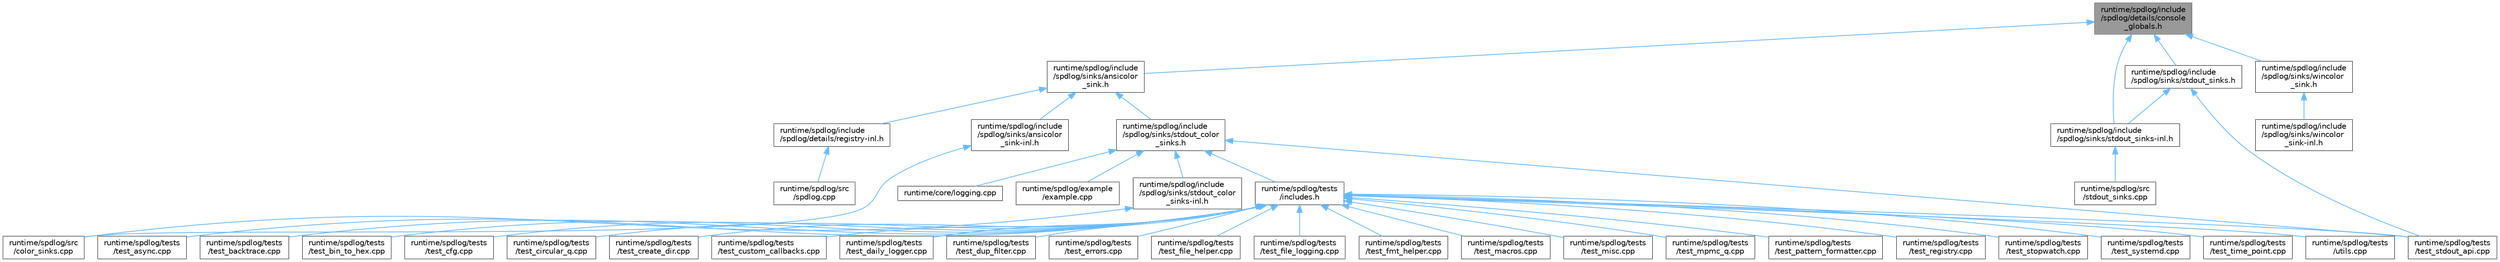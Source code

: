 digraph "runtime/spdlog/include/spdlog/details/console_globals.h"
{
 // LATEX_PDF_SIZE
  bgcolor="transparent";
  edge [fontname=Helvetica,fontsize=10,labelfontname=Helvetica,labelfontsize=10];
  node [fontname=Helvetica,fontsize=10,shape=box,height=0.2,width=0.4];
  Node1 [id="Node000001",label="runtime/spdlog/include\l/spdlog/details/console\l_globals.h",height=0.2,width=0.4,color="gray40", fillcolor="grey60", style="filled", fontcolor="black",tooltip=" "];
  Node1 -> Node2 [id="edge43_Node000001_Node000002",dir="back",color="steelblue1",style="solid",tooltip=" "];
  Node2 [id="Node000002",label="runtime/spdlog/include\l/spdlog/sinks/ansicolor\l_sink.h",height=0.2,width=0.4,color="grey40", fillcolor="white", style="filled",URL="$ansicolor__sink_8h.html",tooltip=" "];
  Node2 -> Node3 [id="edge44_Node000002_Node000003",dir="back",color="steelblue1",style="solid",tooltip=" "];
  Node3 [id="Node000003",label="runtime/spdlog/include\l/spdlog/details/registry-inl.h",height=0.2,width=0.4,color="grey40", fillcolor="white", style="filled",URL="$registry-inl_8h.html",tooltip=" "];
  Node3 -> Node4 [id="edge45_Node000003_Node000004",dir="back",color="steelblue1",style="solid",tooltip=" "];
  Node4 [id="Node000004",label="runtime/spdlog/src\l/spdlog.cpp",height=0.2,width=0.4,color="grey40", fillcolor="white", style="filled",URL="$spdlog_8cpp.html",tooltip=" "];
  Node2 -> Node5 [id="edge46_Node000002_Node000005",dir="back",color="steelblue1",style="solid",tooltip=" "];
  Node5 [id="Node000005",label="runtime/spdlog/include\l/spdlog/sinks/ansicolor\l_sink-inl.h",height=0.2,width=0.4,color="grey40", fillcolor="white", style="filled",URL="$ansicolor__sink-inl_8h.html",tooltip=" "];
  Node5 -> Node6 [id="edge47_Node000005_Node000006",dir="back",color="steelblue1",style="solid",tooltip=" "];
  Node6 [id="Node000006",label="runtime/spdlog/src\l/color_sinks.cpp",height=0.2,width=0.4,color="grey40", fillcolor="white", style="filled",URL="$color__sinks_8cpp.html",tooltip=" "];
  Node2 -> Node7 [id="edge48_Node000002_Node000007",dir="back",color="steelblue1",style="solid",tooltip=" "];
  Node7 [id="Node000007",label="runtime/spdlog/include\l/spdlog/sinks/stdout_color\l_sinks.h",height=0.2,width=0.4,color="grey40", fillcolor="white", style="filled",URL="$stdout__color__sinks_8h.html",tooltip=" "];
  Node7 -> Node8 [id="edge49_Node000007_Node000008",dir="back",color="steelblue1",style="solid",tooltip=" "];
  Node8 [id="Node000008",label="runtime/core/logging.cpp",height=0.2,width=0.4,color="grey40", fillcolor="white", style="filled",URL="$logging_8cpp.html",tooltip=" "];
  Node7 -> Node9 [id="edge50_Node000007_Node000009",dir="back",color="steelblue1",style="solid",tooltip=" "];
  Node9 [id="Node000009",label="runtime/spdlog/example\l/example.cpp",height=0.2,width=0.4,color="grey40", fillcolor="white", style="filled",URL="$example_8cpp.html",tooltip=" "];
  Node7 -> Node10 [id="edge51_Node000007_Node000010",dir="back",color="steelblue1",style="solid",tooltip=" "];
  Node10 [id="Node000010",label="runtime/spdlog/include\l/spdlog/sinks/stdout_color\l_sinks-inl.h",height=0.2,width=0.4,color="grey40", fillcolor="white", style="filled",URL="$stdout__color__sinks-inl_8h.html",tooltip=" "];
  Node10 -> Node6 [id="edge52_Node000010_Node000006",dir="back",color="steelblue1",style="solid",tooltip=" "];
  Node7 -> Node11 [id="edge53_Node000007_Node000011",dir="back",color="steelblue1",style="solid",tooltip=" "];
  Node11 [id="Node000011",label="runtime/spdlog/tests\l/includes.h",height=0.2,width=0.4,color="grey40", fillcolor="white", style="filled",URL="$includes_8h.html",tooltip=" "];
  Node11 -> Node12 [id="edge54_Node000011_Node000012",dir="back",color="steelblue1",style="solid",tooltip=" "];
  Node12 [id="Node000012",label="runtime/spdlog/tests\l/test_async.cpp",height=0.2,width=0.4,color="grey40", fillcolor="white", style="filled",URL="$test__async_8cpp.html",tooltip=" "];
  Node11 -> Node13 [id="edge55_Node000011_Node000013",dir="back",color="steelblue1",style="solid",tooltip=" "];
  Node13 [id="Node000013",label="runtime/spdlog/tests\l/test_backtrace.cpp",height=0.2,width=0.4,color="grey40", fillcolor="white", style="filled",URL="$test__backtrace_8cpp.html",tooltip=" "];
  Node11 -> Node14 [id="edge56_Node000011_Node000014",dir="back",color="steelblue1",style="solid",tooltip=" "];
  Node14 [id="Node000014",label="runtime/spdlog/tests\l/test_bin_to_hex.cpp",height=0.2,width=0.4,color="grey40", fillcolor="white", style="filled",URL="$test__bin__to__hex_8cpp.html",tooltip=" "];
  Node11 -> Node15 [id="edge57_Node000011_Node000015",dir="back",color="steelblue1",style="solid",tooltip=" "];
  Node15 [id="Node000015",label="runtime/spdlog/tests\l/test_cfg.cpp",height=0.2,width=0.4,color="grey40", fillcolor="white", style="filled",URL="$test__cfg_8cpp.html",tooltip=" "];
  Node11 -> Node16 [id="edge58_Node000011_Node000016",dir="back",color="steelblue1",style="solid",tooltip=" "];
  Node16 [id="Node000016",label="runtime/spdlog/tests\l/test_circular_q.cpp",height=0.2,width=0.4,color="grey40", fillcolor="white", style="filled",URL="$test__circular__q_8cpp.html",tooltip=" "];
  Node11 -> Node17 [id="edge59_Node000011_Node000017",dir="back",color="steelblue1",style="solid",tooltip=" "];
  Node17 [id="Node000017",label="runtime/spdlog/tests\l/test_create_dir.cpp",height=0.2,width=0.4,color="grey40", fillcolor="white", style="filled",URL="$test__create__dir_8cpp.html",tooltip=" "];
  Node11 -> Node18 [id="edge60_Node000011_Node000018",dir="back",color="steelblue1",style="solid",tooltip=" "];
  Node18 [id="Node000018",label="runtime/spdlog/tests\l/test_custom_callbacks.cpp",height=0.2,width=0.4,color="grey40", fillcolor="white", style="filled",URL="$test__custom__callbacks_8cpp.html",tooltip=" "];
  Node11 -> Node19 [id="edge61_Node000011_Node000019",dir="back",color="steelblue1",style="solid",tooltip=" "];
  Node19 [id="Node000019",label="runtime/spdlog/tests\l/test_daily_logger.cpp",height=0.2,width=0.4,color="grey40", fillcolor="white", style="filled",URL="$test__daily__logger_8cpp.html",tooltip=" "];
  Node11 -> Node20 [id="edge62_Node000011_Node000020",dir="back",color="steelblue1",style="solid",tooltip=" "];
  Node20 [id="Node000020",label="runtime/spdlog/tests\l/test_dup_filter.cpp",height=0.2,width=0.4,color="grey40", fillcolor="white", style="filled",URL="$test__dup__filter_8cpp.html",tooltip=" "];
  Node11 -> Node21 [id="edge63_Node000011_Node000021",dir="back",color="steelblue1",style="solid",tooltip=" "];
  Node21 [id="Node000021",label="runtime/spdlog/tests\l/test_errors.cpp",height=0.2,width=0.4,color="grey40", fillcolor="white", style="filled",URL="$test__errors_8cpp.html",tooltip=" "];
  Node11 -> Node22 [id="edge64_Node000011_Node000022",dir="back",color="steelblue1",style="solid",tooltip=" "];
  Node22 [id="Node000022",label="runtime/spdlog/tests\l/test_file_helper.cpp",height=0.2,width=0.4,color="grey40", fillcolor="white", style="filled",URL="$test__file__helper_8cpp.html",tooltip=" "];
  Node11 -> Node23 [id="edge65_Node000011_Node000023",dir="back",color="steelblue1",style="solid",tooltip=" "];
  Node23 [id="Node000023",label="runtime/spdlog/tests\l/test_file_logging.cpp",height=0.2,width=0.4,color="grey40", fillcolor="white", style="filled",URL="$test__file__logging_8cpp.html",tooltip=" "];
  Node11 -> Node24 [id="edge66_Node000011_Node000024",dir="back",color="steelblue1",style="solid",tooltip=" "];
  Node24 [id="Node000024",label="runtime/spdlog/tests\l/test_fmt_helper.cpp",height=0.2,width=0.4,color="grey40", fillcolor="white", style="filled",URL="$test__fmt__helper_8cpp.html",tooltip=" "];
  Node11 -> Node25 [id="edge67_Node000011_Node000025",dir="back",color="steelblue1",style="solid",tooltip=" "];
  Node25 [id="Node000025",label="runtime/spdlog/tests\l/test_macros.cpp",height=0.2,width=0.4,color="grey40", fillcolor="white", style="filled",URL="$test__macros_8cpp.html",tooltip=" "];
  Node11 -> Node26 [id="edge68_Node000011_Node000026",dir="back",color="steelblue1",style="solid",tooltip=" "];
  Node26 [id="Node000026",label="runtime/spdlog/tests\l/test_misc.cpp",height=0.2,width=0.4,color="grey40", fillcolor="white", style="filled",URL="$test__misc_8cpp.html",tooltip=" "];
  Node11 -> Node27 [id="edge69_Node000011_Node000027",dir="back",color="steelblue1",style="solid",tooltip=" "];
  Node27 [id="Node000027",label="runtime/spdlog/tests\l/test_mpmc_q.cpp",height=0.2,width=0.4,color="grey40", fillcolor="white", style="filled",URL="$test__mpmc__q_8cpp.html",tooltip=" "];
  Node11 -> Node28 [id="edge70_Node000011_Node000028",dir="back",color="steelblue1",style="solid",tooltip=" "];
  Node28 [id="Node000028",label="runtime/spdlog/tests\l/test_pattern_formatter.cpp",height=0.2,width=0.4,color="grey40", fillcolor="white", style="filled",URL="$test__pattern__formatter_8cpp.html",tooltip=" "];
  Node11 -> Node29 [id="edge71_Node000011_Node000029",dir="back",color="steelblue1",style="solid",tooltip=" "];
  Node29 [id="Node000029",label="runtime/spdlog/tests\l/test_registry.cpp",height=0.2,width=0.4,color="grey40", fillcolor="white", style="filled",URL="$test__registry_8cpp.html",tooltip=" "];
  Node11 -> Node30 [id="edge72_Node000011_Node000030",dir="back",color="steelblue1",style="solid",tooltip=" "];
  Node30 [id="Node000030",label="runtime/spdlog/tests\l/test_stdout_api.cpp",height=0.2,width=0.4,color="grey40", fillcolor="white", style="filled",URL="$test__stdout__api_8cpp.html",tooltip=" "];
  Node11 -> Node31 [id="edge73_Node000011_Node000031",dir="back",color="steelblue1",style="solid",tooltip=" "];
  Node31 [id="Node000031",label="runtime/spdlog/tests\l/test_stopwatch.cpp",height=0.2,width=0.4,color="grey40", fillcolor="white", style="filled",URL="$test__stopwatch_8cpp.html",tooltip=" "];
  Node11 -> Node32 [id="edge74_Node000011_Node000032",dir="back",color="steelblue1",style="solid",tooltip=" "];
  Node32 [id="Node000032",label="runtime/spdlog/tests\l/test_systemd.cpp",height=0.2,width=0.4,color="grey40", fillcolor="white", style="filled",URL="$test__systemd_8cpp.html",tooltip=" "];
  Node11 -> Node33 [id="edge75_Node000011_Node000033",dir="back",color="steelblue1",style="solid",tooltip=" "];
  Node33 [id="Node000033",label="runtime/spdlog/tests\l/test_time_point.cpp",height=0.2,width=0.4,color="grey40", fillcolor="white", style="filled",URL="$test__time__point_8cpp.html",tooltip=" "];
  Node11 -> Node34 [id="edge76_Node000011_Node000034",dir="back",color="steelblue1",style="solid",tooltip=" "];
  Node34 [id="Node000034",label="runtime/spdlog/tests\l/utils.cpp",height=0.2,width=0.4,color="grey40", fillcolor="white", style="filled",URL="$utils_8cpp.html",tooltip=" "];
  Node7 -> Node30 [id="edge77_Node000007_Node000030",dir="back",color="steelblue1",style="solid",tooltip=" "];
  Node1 -> Node35 [id="edge78_Node000001_Node000035",dir="back",color="steelblue1",style="solid",tooltip=" "];
  Node35 [id="Node000035",label="runtime/spdlog/include\l/spdlog/sinks/stdout_sinks-inl.h",height=0.2,width=0.4,color="grey40", fillcolor="white", style="filled",URL="$stdout__sinks-inl_8h.html",tooltip=" "];
  Node35 -> Node36 [id="edge79_Node000035_Node000036",dir="back",color="steelblue1",style="solid",tooltip=" "];
  Node36 [id="Node000036",label="runtime/spdlog/src\l/stdout_sinks.cpp",height=0.2,width=0.4,color="grey40", fillcolor="white", style="filled",URL="$stdout__sinks_8cpp.html",tooltip=" "];
  Node1 -> Node37 [id="edge80_Node000001_Node000037",dir="back",color="steelblue1",style="solid",tooltip=" "];
  Node37 [id="Node000037",label="runtime/spdlog/include\l/spdlog/sinks/stdout_sinks.h",height=0.2,width=0.4,color="grey40", fillcolor="white", style="filled",URL="$stdout__sinks_8h.html",tooltip=" "];
  Node37 -> Node35 [id="edge81_Node000037_Node000035",dir="back",color="steelblue1",style="solid",tooltip=" "];
  Node37 -> Node30 [id="edge82_Node000037_Node000030",dir="back",color="steelblue1",style="solid",tooltip=" "];
  Node1 -> Node38 [id="edge83_Node000001_Node000038",dir="back",color="steelblue1",style="solid",tooltip=" "];
  Node38 [id="Node000038",label="runtime/spdlog/include\l/spdlog/sinks/wincolor\l_sink.h",height=0.2,width=0.4,color="grey40", fillcolor="white", style="filled",URL="$wincolor__sink_8h.html",tooltip=" "];
  Node38 -> Node39 [id="edge84_Node000038_Node000039",dir="back",color="steelblue1",style="solid",tooltip=" "];
  Node39 [id="Node000039",label="runtime/spdlog/include\l/spdlog/sinks/wincolor\l_sink-inl.h",height=0.2,width=0.4,color="grey40", fillcolor="white", style="filled",URL="$wincolor__sink-inl_8h.html",tooltip=" "];
}
